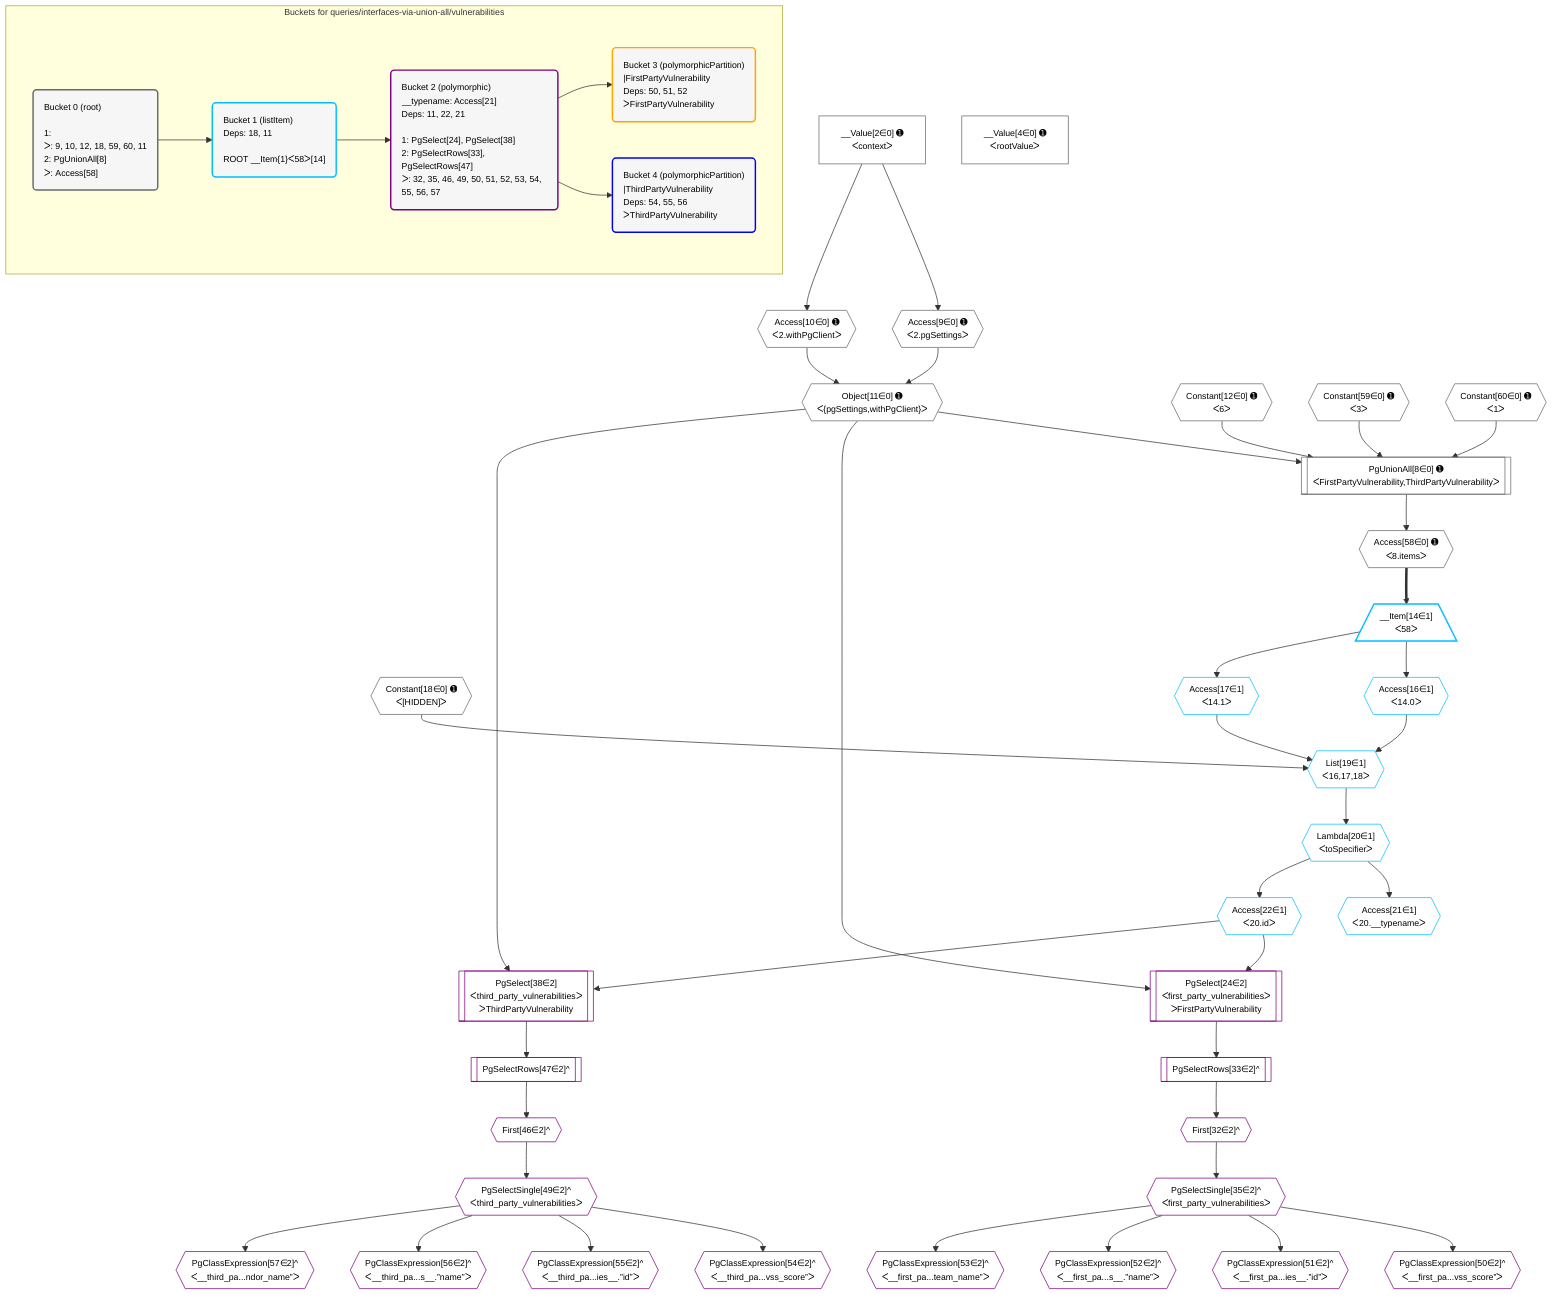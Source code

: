 %%{init: {'themeVariables': { 'fontSize': '12px'}}}%%
graph TD
    classDef path fill:#eee,stroke:#000,color:#000
    classDef plan fill:#fff,stroke-width:1px,color:#000
    classDef itemplan fill:#fff,stroke-width:2px,color:#000
    classDef unbatchedplan fill:#dff,stroke-width:1px,color:#000
    classDef sideeffectplan fill:#fcc,stroke-width:2px,color:#000
    classDef bucket fill:#f6f6f6,color:#000,stroke-width:2px,text-align:left

    subgraph "Buckets for queries/interfaces-via-union-all/vulnerabilities"
    Bucket0("Bucket 0 (root)<br /><br />1: <br />ᐳ: 9, 10, 12, 18, 59, 60, 11<br />2: PgUnionAll[8]<br />ᐳ: Access[58]"):::bucket
    Bucket1("Bucket 1 (listItem)<br />Deps: 18, 11<br /><br />ROOT __Item{1}ᐸ58ᐳ[14]"):::bucket
    Bucket2("Bucket 2 (polymorphic)<br />__typename: Access[21]<br />Deps: 11, 22, 21<br /><br />1: PgSelect[24], PgSelect[38]<br />2: PgSelectRows[33], PgSelectRows[47]<br />ᐳ: 32, 35, 46, 49, 50, 51, 52, 53, 54, 55, 56, 57"):::bucket
    Bucket3("Bucket 3 (polymorphicPartition)<br />|FirstPartyVulnerability<br />Deps: 50, 51, 52<br />ᐳFirstPartyVulnerability"):::bucket
    Bucket4("Bucket 4 (polymorphicPartition)<br />|ThirdPartyVulnerability<br />Deps: 54, 55, 56<br />ᐳThirdPartyVulnerability"):::bucket
    end
    Bucket0 --> Bucket1
    Bucket1 --> Bucket2
    Bucket2 --> Bucket3 & Bucket4

    %% plan dependencies
    PgUnionAll8[["PgUnionAll[8∈0] ➊<br />ᐸFirstPartyVulnerability,ThirdPartyVulnerabilityᐳ"]]:::plan
    Object11{{"Object[11∈0] ➊<br />ᐸ{pgSettings,withPgClient}ᐳ"}}:::plan
    Constant12{{"Constant[12∈0] ➊<br />ᐸ6ᐳ"}}:::plan
    Constant59{{"Constant[59∈0] ➊<br />ᐸ3ᐳ"}}:::plan
    Constant60{{"Constant[60∈0] ➊<br />ᐸ1ᐳ"}}:::plan
    Object11 & Constant12 & Constant59 & Constant60 --> PgUnionAll8
    Access9{{"Access[9∈0] ➊<br />ᐸ2.pgSettingsᐳ"}}:::plan
    Access10{{"Access[10∈0] ➊<br />ᐸ2.withPgClientᐳ"}}:::plan
    Access9 & Access10 --> Object11
    __Value2["__Value[2∈0] ➊<br />ᐸcontextᐳ"]:::plan
    __Value2 --> Access9
    __Value2 --> Access10
    Access58{{"Access[58∈0] ➊<br />ᐸ8.itemsᐳ"}}:::plan
    PgUnionAll8 --> Access58
    __Value4["__Value[4∈0] ➊<br />ᐸrootValueᐳ"]:::plan
    Constant18{{"Constant[18∈0] ➊<br />ᐸ[HIDDEN]ᐳ"}}:::plan
    List19{{"List[19∈1]<br />ᐸ16,17,18ᐳ"}}:::plan
    Access16{{"Access[16∈1]<br />ᐸ14.0ᐳ"}}:::plan
    Access17{{"Access[17∈1]<br />ᐸ14.1ᐳ"}}:::plan
    Access16 & Access17 & Constant18 --> List19
    __Item14[/"__Item[14∈1]<br />ᐸ58ᐳ"\]:::itemplan
    Access58 ==> __Item14
    __Item14 --> Access16
    __Item14 --> Access17
    Lambda20{{"Lambda[20∈1]<br />ᐸtoSpecifierᐳ"}}:::plan
    List19 --> Lambda20
    Access21{{"Access[21∈1]<br />ᐸ20.__typenameᐳ"}}:::plan
    Lambda20 --> Access21
    Access22{{"Access[22∈1]<br />ᐸ20.idᐳ"}}:::plan
    Lambda20 --> Access22
    PgSelect24[["PgSelect[24∈2]<br />ᐸfirst_party_vulnerabilitiesᐳ<br />ᐳFirstPartyVulnerability"]]:::plan
    Object11 & Access22 --> PgSelect24
    PgSelect38[["PgSelect[38∈2]<br />ᐸthird_party_vulnerabilitiesᐳ<br />ᐳThirdPartyVulnerability"]]:::plan
    Object11 & Access22 --> PgSelect38
    First32{{"First[32∈2]^"}}:::plan
    PgSelectRows33[["PgSelectRows[33∈2]^"]]:::plan
    PgSelectRows33 --> First32
    PgSelect24 --> PgSelectRows33
    PgSelectSingle35{{"PgSelectSingle[35∈2]^<br />ᐸfirst_party_vulnerabilitiesᐳ"}}:::plan
    First32 --> PgSelectSingle35
    First46{{"First[46∈2]^"}}:::plan
    PgSelectRows47[["PgSelectRows[47∈2]^"]]:::plan
    PgSelectRows47 --> First46
    PgSelect38 --> PgSelectRows47
    PgSelectSingle49{{"PgSelectSingle[49∈2]^<br />ᐸthird_party_vulnerabilitiesᐳ"}}:::plan
    First46 --> PgSelectSingle49
    PgClassExpression50{{"PgClassExpression[50∈2]^<br />ᐸ__first_pa...vss_score”ᐳ"}}:::plan
    PgSelectSingle35 --> PgClassExpression50
    PgClassExpression51{{"PgClassExpression[51∈2]^<br />ᐸ__first_pa...ies__.”id”ᐳ"}}:::plan
    PgSelectSingle35 --> PgClassExpression51
    PgClassExpression52{{"PgClassExpression[52∈2]^<br />ᐸ__first_pa...s__.”name”ᐳ"}}:::plan
    PgSelectSingle35 --> PgClassExpression52
    PgClassExpression53{{"PgClassExpression[53∈2]^<br />ᐸ__first_pa...team_name”ᐳ"}}:::plan
    PgSelectSingle35 --> PgClassExpression53
    PgClassExpression54{{"PgClassExpression[54∈2]^<br />ᐸ__third_pa...vss_score”ᐳ"}}:::plan
    PgSelectSingle49 --> PgClassExpression54
    PgClassExpression55{{"PgClassExpression[55∈2]^<br />ᐸ__third_pa...ies__.”id”ᐳ"}}:::plan
    PgSelectSingle49 --> PgClassExpression55
    PgClassExpression56{{"PgClassExpression[56∈2]^<br />ᐸ__third_pa...s__.”name”ᐳ"}}:::plan
    PgSelectSingle49 --> PgClassExpression56
    PgClassExpression57{{"PgClassExpression[57∈2]^<br />ᐸ__third_pa...ndor_name”ᐳ"}}:::plan
    PgSelectSingle49 --> PgClassExpression57

    %% define steps
    classDef bucket0 stroke:#696969
    class Bucket0,__Value2,__Value4,PgUnionAll8,Access9,Access10,Object11,Constant12,Constant18,Access58,Constant59,Constant60 bucket0
    classDef bucket1 stroke:#00bfff
    class Bucket1,__Item14,Access16,Access17,List19,Lambda20,Access21,Access22 bucket1
    classDef bucket2 stroke:#7f007f
    class Bucket2,PgSelect24,First32,PgSelectRows33,PgSelectSingle35,PgSelect38,First46,PgSelectRows47,PgSelectSingle49,PgClassExpression50,PgClassExpression51,PgClassExpression52,PgClassExpression53,PgClassExpression54,PgClassExpression55,PgClassExpression56,PgClassExpression57 bucket2
    classDef bucket3 stroke:#ffa500
    class Bucket3 bucket3
    classDef bucket4 stroke:#0000ff
    class Bucket4 bucket4